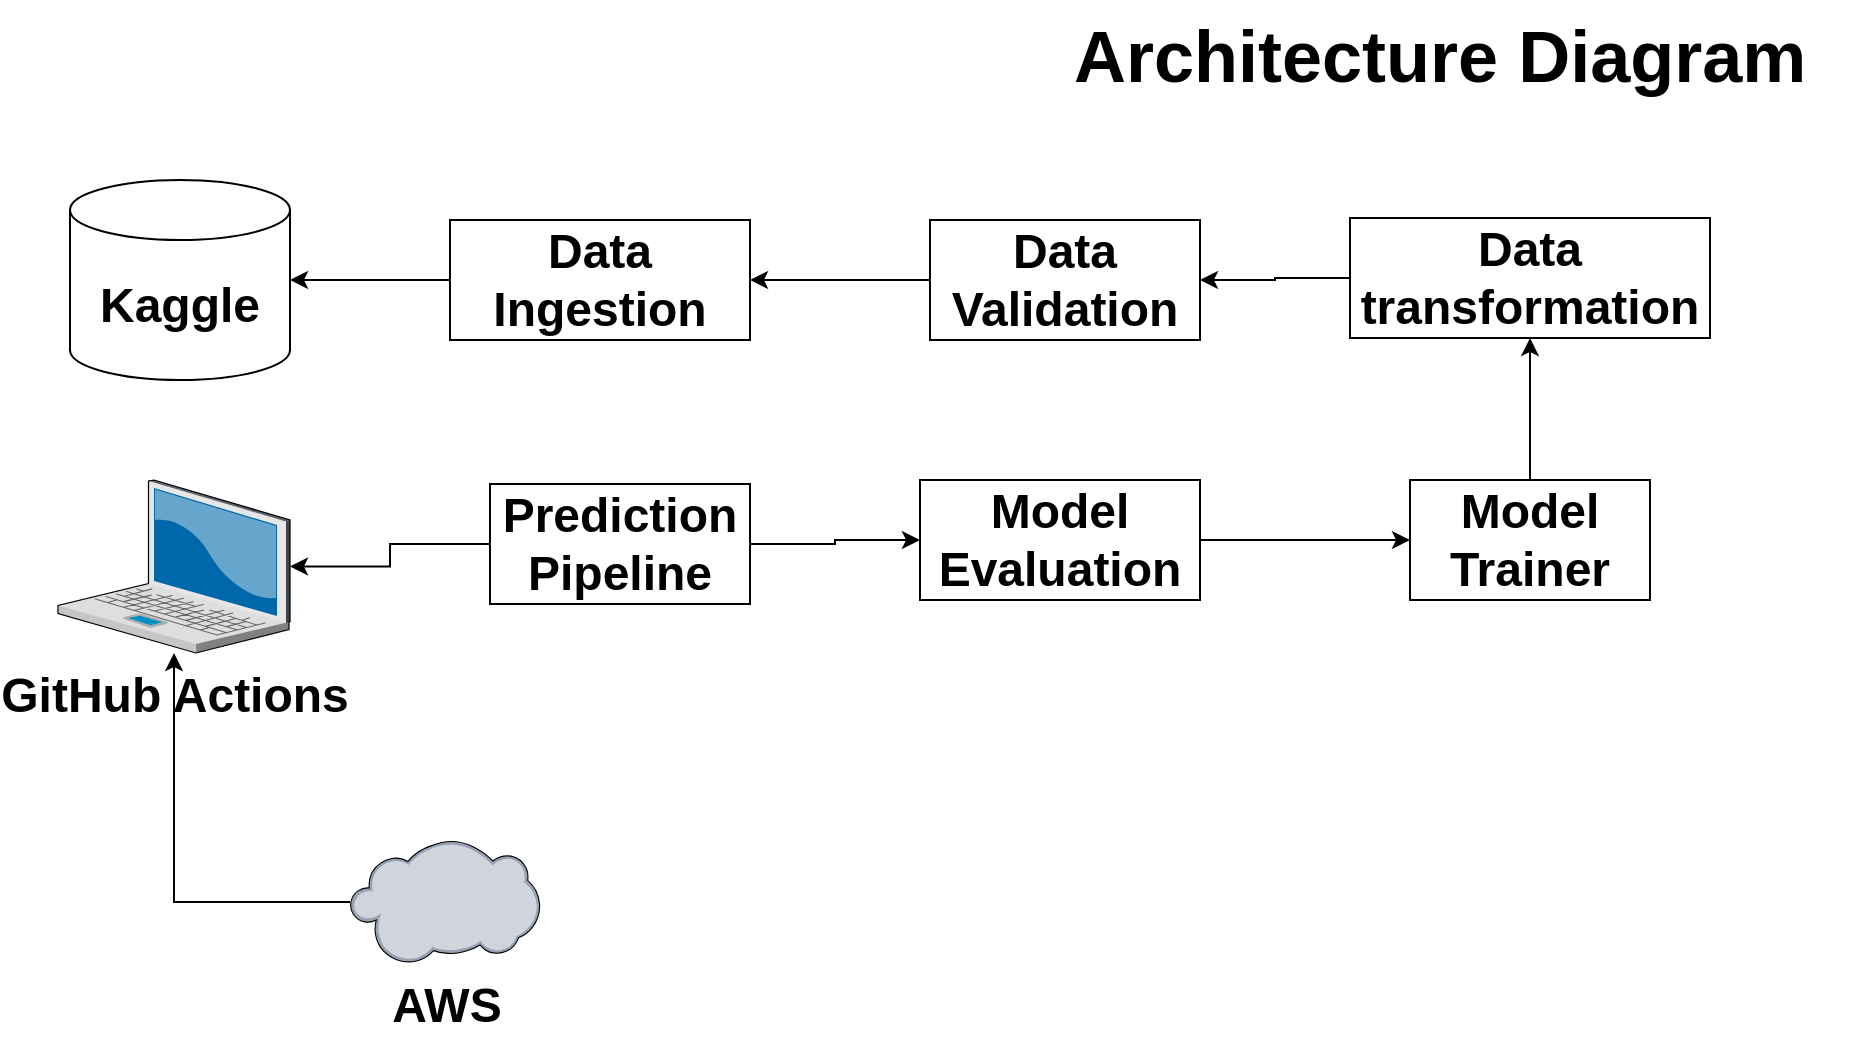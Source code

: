 <mxfile version="24.7.7">
  <diagram name="Page-1" id="822b0af5-4adb-64df-f703-e8dfc1f81529">
    <mxGraphModel dx="1764" dy="933" grid="1" gridSize="10" guides="1" tooltips="1" connect="1" arrows="1" fold="1" page="1" pageScale="1" pageWidth="1100" pageHeight="850" background="none" math="0" shadow="0">
      <root>
        <mxCell id="0" />
        <mxCell id="1" parent="0" />
        <mxCell id="66AOZsbWc32Ulu1TGBga-9" value="&lt;font style=&quot;font-size: 24px;&quot;&gt;&lt;b&gt;Data Ingestion&lt;/b&gt;&lt;/font&gt;" style="whiteSpace=wrap;html=1;" vertex="1" parent="1">
          <mxGeometry x="370" y="120" width="150" height="60" as="geometry" />
        </mxCell>
        <mxCell id="66AOZsbWc32Ulu1TGBga-2" value="&lt;h1 style=&quot;margin-top: 0px;&quot;&gt;&lt;font style=&quot;font-size: 36px;&quot;&gt;Architecture Diagram&lt;br&gt;&lt;/font&gt;&lt;/h1&gt;&lt;p&gt;&lt;font size=&quot;3&quot;&gt;&lt;b&gt;&amp;nbsp;&lt;/b&gt;&lt;/font&gt;&lt;/p&gt;" style="text;html=1;whiteSpace=wrap;overflow=hidden;rounded=0;" vertex="1" parent="1">
          <mxGeometry x="680" y="10" width="400" height="70" as="geometry" />
        </mxCell>
        <mxCell id="66AOZsbWc32Ulu1TGBga-8" value="&lt;font style=&quot;font-size: 24px;&quot;&gt;&lt;b&gt;Kaggle&lt;/b&gt;&lt;/font&gt;" style="shape=cylinder3;whiteSpace=wrap;html=1;boundedLbl=1;backgroundOutline=1;size=15;" vertex="1" parent="1">
          <mxGeometry x="180" y="100" width="110" height="100" as="geometry" />
        </mxCell>
        <mxCell id="66AOZsbWc32Ulu1TGBga-11" value="" style="edgeStyle=orthogonalEdgeStyle;rounded=0;orthogonalLoop=1;jettySize=auto;html=1;" edge="1" parent="1" source="66AOZsbWc32Ulu1TGBga-9" target="66AOZsbWc32Ulu1TGBga-8">
          <mxGeometry relative="1" as="geometry" />
        </mxCell>
        <mxCell id="66AOZsbWc32Ulu1TGBga-16" value="" style="edgeStyle=orthogonalEdgeStyle;rounded=0;orthogonalLoop=1;jettySize=auto;html=1;" edge="1" parent="1" source="66AOZsbWc32Ulu1TGBga-13" target="66AOZsbWc32Ulu1TGBga-9">
          <mxGeometry relative="1" as="geometry" />
        </mxCell>
        <mxCell id="66AOZsbWc32Ulu1TGBga-13" value="&lt;font style=&quot;font-size: 24px;&quot;&gt;&lt;b&gt;Data Validation&lt;/b&gt;&lt;/font&gt;" style="whiteSpace=wrap;html=1;" vertex="1" parent="1">
          <mxGeometry x="610" y="120" width="135" height="60" as="geometry" />
        </mxCell>
        <mxCell id="66AOZsbWc32Ulu1TGBga-18" value="" style="edgeStyle=orthogonalEdgeStyle;rounded=0;orthogonalLoop=1;jettySize=auto;html=1;" edge="1" parent="1" source="66AOZsbWc32Ulu1TGBga-17" target="66AOZsbWc32Ulu1TGBga-13">
          <mxGeometry relative="1" as="geometry" />
        </mxCell>
        <mxCell id="66AOZsbWc32Ulu1TGBga-17" value="&lt;font style=&quot;font-size: 24px;&quot;&gt;&lt;b&gt;Data transformation&lt;/b&gt;&lt;/font&gt;" style="rounded=0;whiteSpace=wrap;html=1;" vertex="1" parent="1">
          <mxGeometry x="820" y="119" width="180" height="60" as="geometry" />
        </mxCell>
        <mxCell id="66AOZsbWc32Ulu1TGBga-20" value="" style="edgeStyle=orthogonalEdgeStyle;rounded=0;orthogonalLoop=1;jettySize=auto;html=1;" edge="1" parent="1" source="66AOZsbWc32Ulu1TGBga-19" target="66AOZsbWc32Ulu1TGBga-17">
          <mxGeometry relative="1" as="geometry" />
        </mxCell>
        <mxCell id="66AOZsbWc32Ulu1TGBga-19" value="&lt;font style=&quot;font-size: 24px;&quot;&gt;&lt;b&gt;Model Trainer&lt;/b&gt;&lt;/font&gt;" style="rounded=0;whiteSpace=wrap;html=1;" vertex="1" parent="1">
          <mxGeometry x="850" y="250" width="120" height="60" as="geometry" />
        </mxCell>
        <mxCell id="66AOZsbWc32Ulu1TGBga-22" value="" style="edgeStyle=orthogonalEdgeStyle;rounded=0;orthogonalLoop=1;jettySize=auto;html=1;" edge="1" parent="1" source="66AOZsbWc32Ulu1TGBga-21" target="66AOZsbWc32Ulu1TGBga-19">
          <mxGeometry relative="1" as="geometry" />
        </mxCell>
        <mxCell id="66AOZsbWc32Ulu1TGBga-21" value="&lt;font style=&quot;font-size: 24px;&quot;&gt;&lt;b&gt;Model Evaluation&lt;/b&gt;&lt;/font&gt;" style="rounded=0;whiteSpace=wrap;html=1;" vertex="1" parent="1">
          <mxGeometry x="605" y="250" width="140" height="60" as="geometry" />
        </mxCell>
        <mxCell id="66AOZsbWc32Ulu1TGBga-24" value="" style="edgeStyle=orthogonalEdgeStyle;rounded=0;orthogonalLoop=1;jettySize=auto;html=1;" edge="1" parent="1" source="66AOZsbWc32Ulu1TGBga-23" target="66AOZsbWc32Ulu1TGBga-21">
          <mxGeometry relative="1" as="geometry" />
        </mxCell>
        <mxCell id="66AOZsbWc32Ulu1TGBga-29" value="" style="edgeStyle=orthogonalEdgeStyle;rounded=0;orthogonalLoop=1;jettySize=auto;html=1;" edge="1" parent="1" source="66AOZsbWc32Ulu1TGBga-23" target="66AOZsbWc32Ulu1TGBga-28">
          <mxGeometry relative="1" as="geometry" />
        </mxCell>
        <mxCell id="66AOZsbWc32Ulu1TGBga-23" value="&lt;font style=&quot;font-size: 24px;&quot;&gt;&lt;b&gt;Prediction Pipeline&lt;/b&gt;&lt;/font&gt;" style="rounded=0;whiteSpace=wrap;html=1;" vertex="1" parent="1">
          <mxGeometry x="390" y="252" width="130" height="60" as="geometry" />
        </mxCell>
        <mxCell id="66AOZsbWc32Ulu1TGBga-27" value="" style="edgeStyle=orthogonalEdgeStyle;rounded=0;orthogonalLoop=1;jettySize=auto;html=1;" edge="1" parent="1" source="66AOZsbWc32Ulu1TGBga-25" target="66AOZsbWc32Ulu1TGBga-28">
          <mxGeometry relative="1" as="geometry">
            <mxPoint x="680" y="491.0" as="targetPoint" />
          </mxGeometry>
        </mxCell>
        <mxCell id="66AOZsbWc32Ulu1TGBga-25" value="&lt;font style=&quot;font-size: 24px;&quot;&gt;&lt;b&gt;AWS&lt;/b&gt;&lt;/font&gt;" style="verticalLabelPosition=bottom;sketch=0;aspect=fixed;html=1;verticalAlign=top;strokeColor=none;align=center;outlineConnect=0;shape=mxgraph.citrix.cloud;" vertex="1" parent="1">
          <mxGeometry x="320" y="430" width="95" height="62" as="geometry" />
        </mxCell>
        <mxCell id="66AOZsbWc32Ulu1TGBga-28" value="&lt;font style=&quot;font-size: 24px;&quot;&gt;&lt;b&gt;GitHub Actions&lt;/b&gt;&lt;/font&gt;" style="verticalLabelPosition=bottom;sketch=0;aspect=fixed;html=1;verticalAlign=top;strokeColor=none;align=center;outlineConnect=0;shape=mxgraph.citrix.laptop_2;" vertex="1" parent="1">
          <mxGeometry x="174" y="250" width="116" height="86.5" as="geometry" />
        </mxCell>
      </root>
    </mxGraphModel>
  </diagram>
</mxfile>
